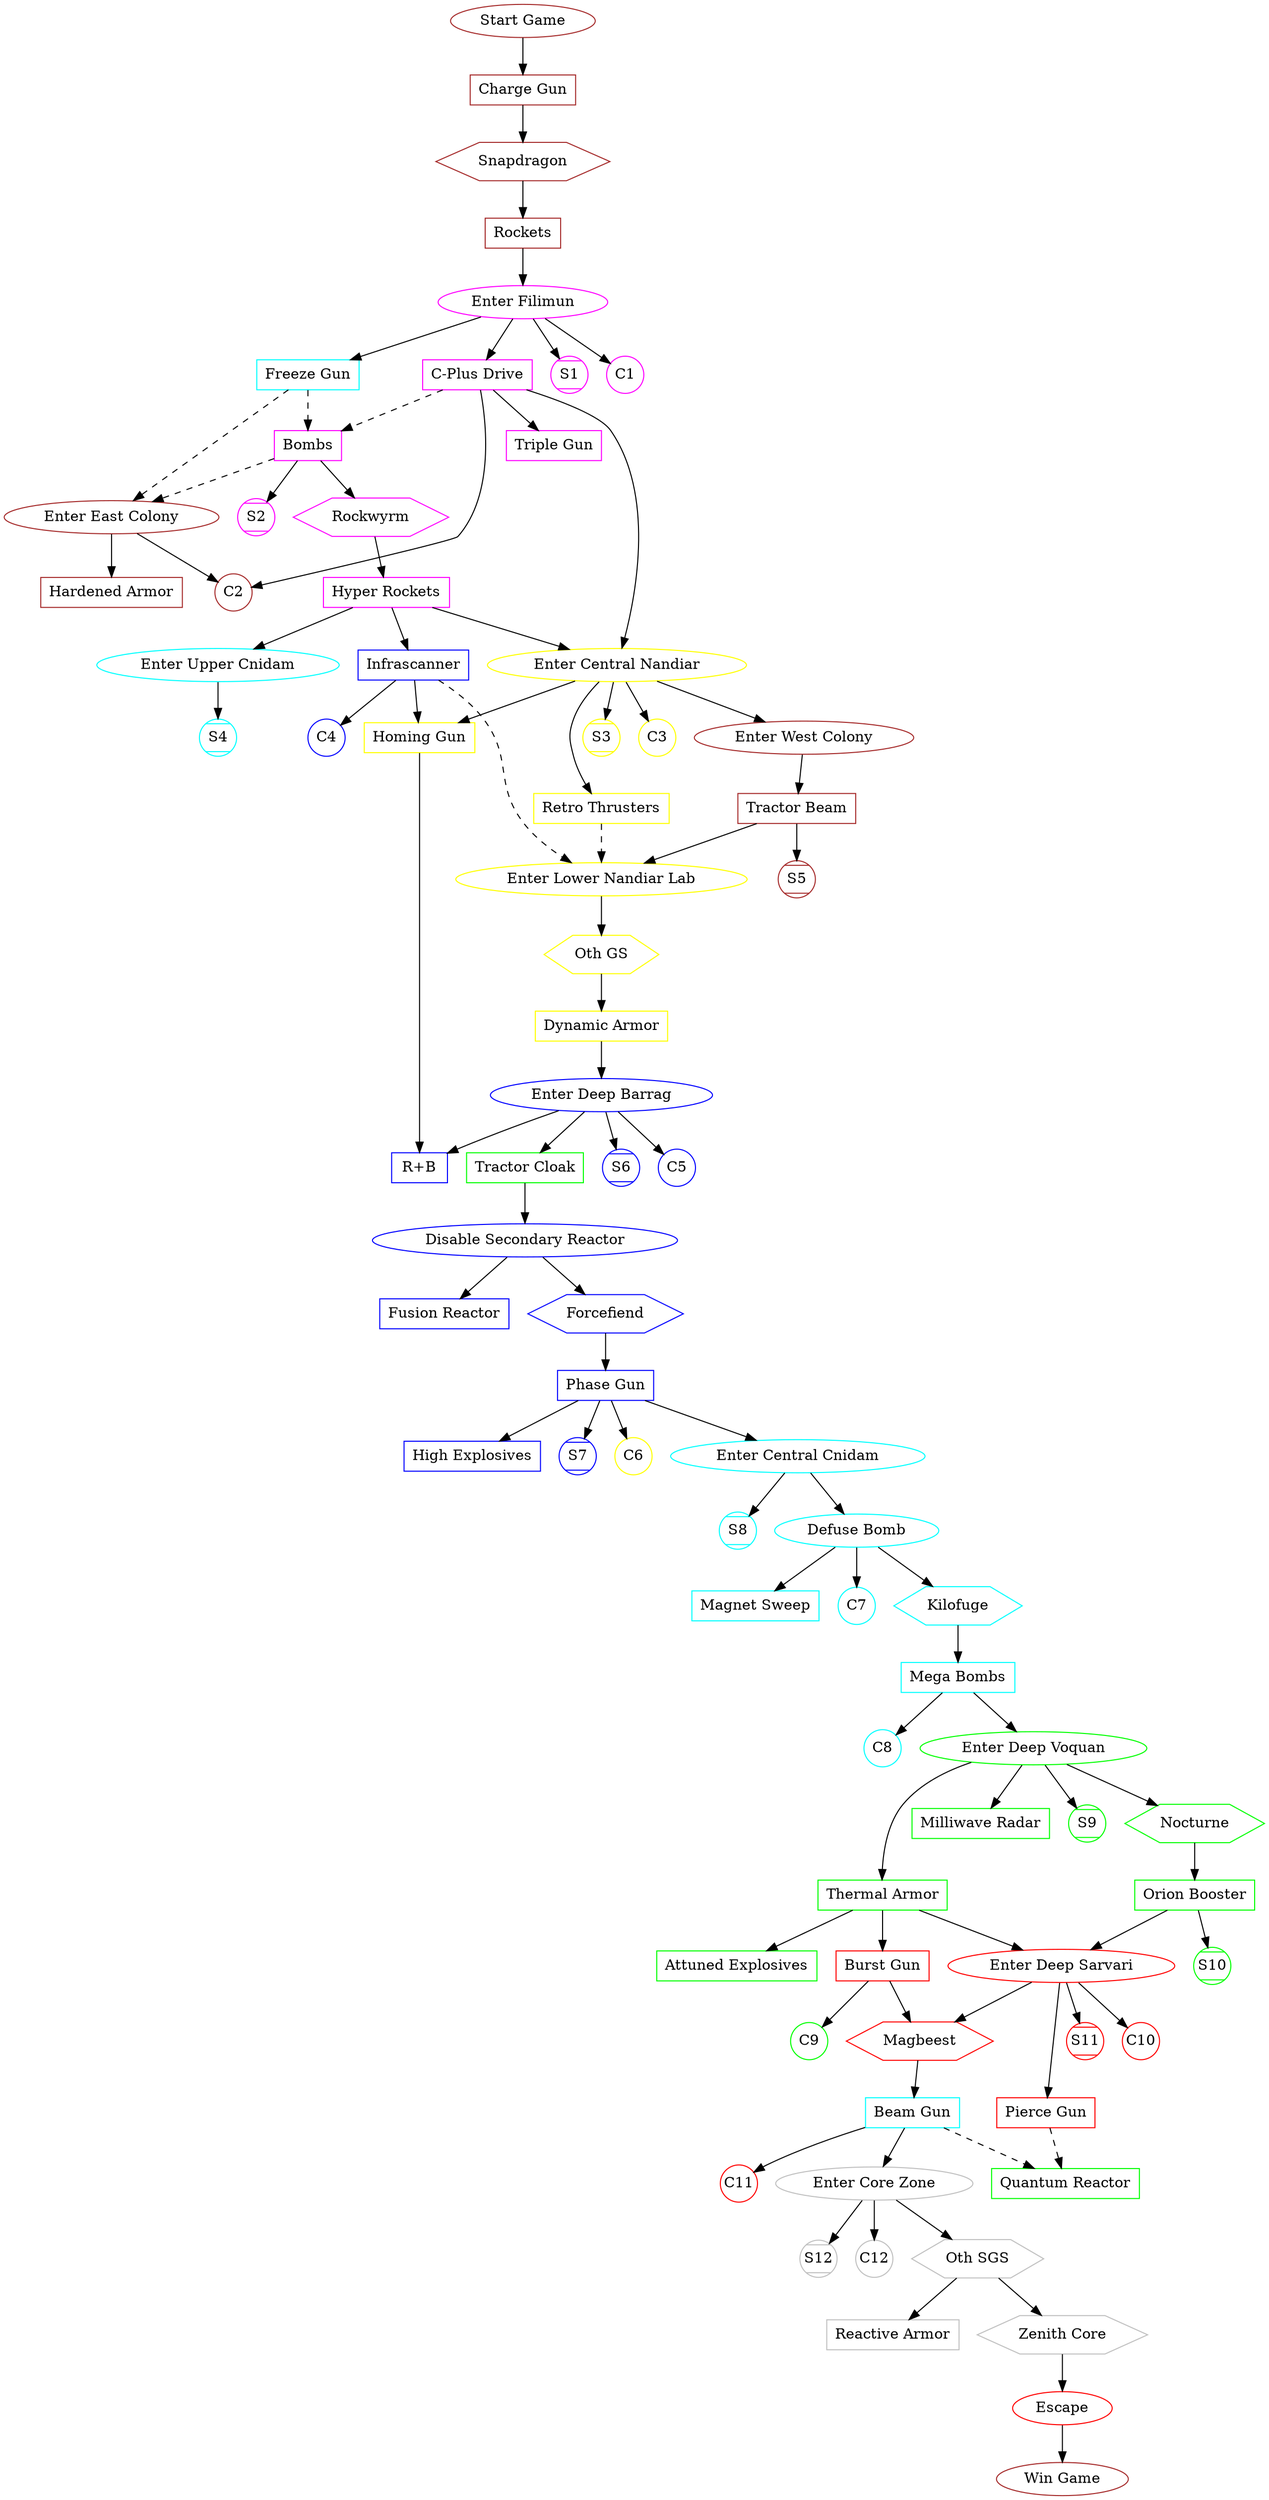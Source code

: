 digraph azimuth {

node [shape=box];

// Upgrades:
node [shape=box, height=0.4, fixedsize=false];
"Charge Gun" [color=brown];
"Rockets" [color=brown];
"Freeze Gun" [color=cyan];
"Hardened Armor" [color=brown];
"C-Plus Drive" [color=magenta];
"Triple Gun" [color=magenta];
"Bombs" [color=magenta];
"Hyper Rockets" [color=magenta];
"Tractor Beam" [color=brown];
"Homing Gun" [color=yellow];
"Retro Thrusters" [color=yellow];
"Phase Gun" [color=blue];
"Infrascanner" [color=blue];
"Tractor Cloak" [color=green];
"Fusion Reactor" [color=blue];
"Thermal Armor" [color=green];
"Dynamic Armor" [color=yellow];
"Magnet Sweep" [color=cyan];
"Mega Bombs" [color=cyan];
"R+B" [color=blue];
"High Explosives" [color=blue];
"Attuned Explosives" [color=green];
"Milliwave Radar" [color=green];
"Orion Booster" [color=green];
"Quantum Reactor" [color=green];
"Burst Gun" [color=red];
"Pierce Gun" [color=red];
"Beam Gun" [color=cyan];
"Reactive Armor" [color=gray];
// Shield batteries:
node [shape=Mcircle, height=0.5, fixedsize=true];
"S1"  [color=magenta]; // in Filimun entry hall (room 26)
"S2"  [color=magenta]; // in Filimun shale quarry (room 85)
"S3"  [color=yellow]; // in Nandiar wind tunnel (room 215)
"S4"  [color=cyan]; // in Cnidam frozen lake (room 307)
"S5"  [color=brown]; // past Colony primary reactor (room 160)
"S6"  [color=blue]; // in center upper Barrag tunnel (room 258)
"S7"  [color=blue];
"S8"  [color=cyan];
"S9"  [color=green];
"S10" [color=green];
"S11" [color=red];
"S12" [color=gray];
// Capacitors:
node [shape=circle, height=0.5, fixedsize=true];
"C1"  [color=magenta];
"C2"  [color=brown];
"C3"  [color=yellow];
"C4"  [color=blue];
"C5"  [color=blue];
"C6"  [color=yellow];
"C7"  [color=cyan];
"C8"  [color=cyan];
"C9"  [color=green];
"C10" [color=red];
"C11" [color=red];
"C12" [color=gray];

// Bosses:
node [shape=hexagon, height=0.4, fixedsize=false];
"Snapdragon" [color=brown];
"Rockwyrm" [color=magenta];
"Oth GS" [color=yellow];
"Forcefiend" [color=blue];
"Kilofuge" [color=cyan];
"Nocturne" [color=green];
"Magbeest" [color=red];
"Oth SGS" [color=gray];
"Zenith Core" [color=gray];

// Navigation:
node [shape=ellipse, height=0.4, fixedsize=false];
"Start Game" [color=brown];
"Enter East Colony" [color=brown];
"Enter West Colony" [color=brown];
"Enter Filimun" [color=magenta];
"Enter Central Nandiar" [color=yellow];
"Enter Lower Nandiar Lab" [color=yellow];
"Enter Deep Barrag" [color=blue];
"Disable Secondary Reactor" [color=blue];
"Enter Upper Cnidam" [color=cyan];
"Enter Central Cnidam" [color=cyan];
"Defuse Bomb" [color=cyan];
"Enter Deep Voquan" [color=green];
"Enter Deep Sarvari" [color=red];
"Enter Core Zone" [color=gray];
"Escape" [color=red];
"Win Game" [color=brown];

// Dependencies:
"Start Game" -> "Charge Gun" -> "Snapdragon" -> "Rockets";
"Rockets" -> "Enter Filimun";
"Enter Filimun" -> "S1";
"Enter Filimun" -> "C1";
"Enter Filimun" -> "Freeze Gun";
"Enter Filimun" -> "C-Plus Drive";
"C-Plus Drive" -> "Triple Gun";
"C-Plus Drive" -> "Enter Central Nandiar";
"Freeze Gun" -> "Enter East Colony" [style=dashed];
"Bombs" -> "Enter East Colony" [style=dashed];
"Enter East Colony" -> "Hardened Armor";
"Enter East Colony" -> "C2";
"C-Plus Drive" -> "C2";
"Freeze Gun" -> "Bombs" [style=dashed];
"C-Plus Drive" -> "Bombs" [style=dashed];
"Bombs" -> "Rockwyrm";
"Rockwyrm" -> "Hyper Rockets" -> "Enter Central Nandiar";
"Enter Lower Nandiar Lab" -> "Oth GS";
"Oth GS" -> "Dynamic Armor";
"Enter Central Nandiar" -> "Enter West Colony" -> "Tractor Beam";
"Bombs" -> "S2";
"Enter Central Nandiar" -> "Retro Thrusters";
"Enter Central Nandiar" -> "S3";
"Enter Central Nandiar" -> "C3";
"Enter Central Nandiar" -> "Homing Gun";
"Hyper Rockets" -> "Infrascanner";
"Tractor Beam" -> "S5";
"Thermal Armor" -> "Burst Gun";
"Tractor Beam" -> "Enter Lower Nandiar Lab";
"Infrascanner" -> "Homing Gun";
"Infrascanner" -> "Enter Lower Nandiar Lab" [style=dashed];
"Retro Thrusters" -> "Enter Lower Nandiar Lab" [style=dashed];
"Homing Gun" -> "R+B";
"Dynamic Armor" -> "Enter Deep Barrag";
"Enter Deep Barrag" -> "R+B";
"Infrascanner" -> "C4";
"Enter Deep Barrag" -> "Tractor Cloak";
"Tractor Cloak" -> "Disable Secondary Reactor";
"Disable Secondary Reactor" -> "Forcefiend";
"Forcefiend" -> "Phase Gun";
"Enter Deep Barrag" -> "S6";
"Enter Deep Barrag" -> "C5";
"Disable Secondary Reactor" -> "Fusion Reactor";
"Hyper Rockets" -> "Enter Upper Cnidam";
"Enter Upper Cnidam" -> "S4";
"Phase Gun" -> "Enter Central Cnidam";
"Phase Gun" -> "High Explosives";
"Phase Gun" -> "C6";
"Phase Gun" -> "S7";
"Enter Central Cnidam" -> "Defuse Bomb";
"Enter Central Cnidam" -> "S8";
"Defuse Bomb" -> "Kilofuge";
"Defuse Bomb" -> "Magnet Sweep";
"Defuse Bomb" -> "C7";
"Kilofuge" -> "Mega Bombs";
"Mega Bombs" -> "Enter Deep Voquan";
"Enter Deep Voquan" -> "Milliwave Radar";
"Enter Deep Voquan" -> "Thermal Armor";
"Thermal Armor" -> "Enter Deep Sarvari";
"Enter Deep Voquan" -> "Nocturne";
"Enter Deep Voquan" -> "S9";
"Nocturne" -> "Orion Booster";
"Thermal Armor" -> "Attuned Explosives";
"Mega Bombs" -> "C8";
"Enter Deep Sarvari" -> "Pierce Gun";
"Pierce Gun" -> "Quantum Reactor" [style=dashed];
"Orion Booster" -> "Enter Deep Sarvari";
"Orion Booster" -> "S10";
"Enter Deep Sarvari" -> "C10";
"Enter Deep Sarvari" -> "S11";
"Enter Deep Sarvari" -> "Magbeest";
"Burst Gun" -> "Magbeest";
"Burst Gun" -> "C9";
"Magbeest" -> "Beam Gun";
"Beam Gun" -> "Quantum Reactor" [style=dashed];
"Beam Gun" -> "Enter Core Zone";
"Beam Gun" -> "C11";
"Enter Core Zone" -> "S12";
"Enter Core Zone" -> "C12";
"Enter Core Zone" -> "Oth SGS";
"Oth SGS" -> "Reactive Armor";
"Oth SGS" -> "Zenith Core";
"Zenith Core" -> "Escape" -> "Win Game";

}
